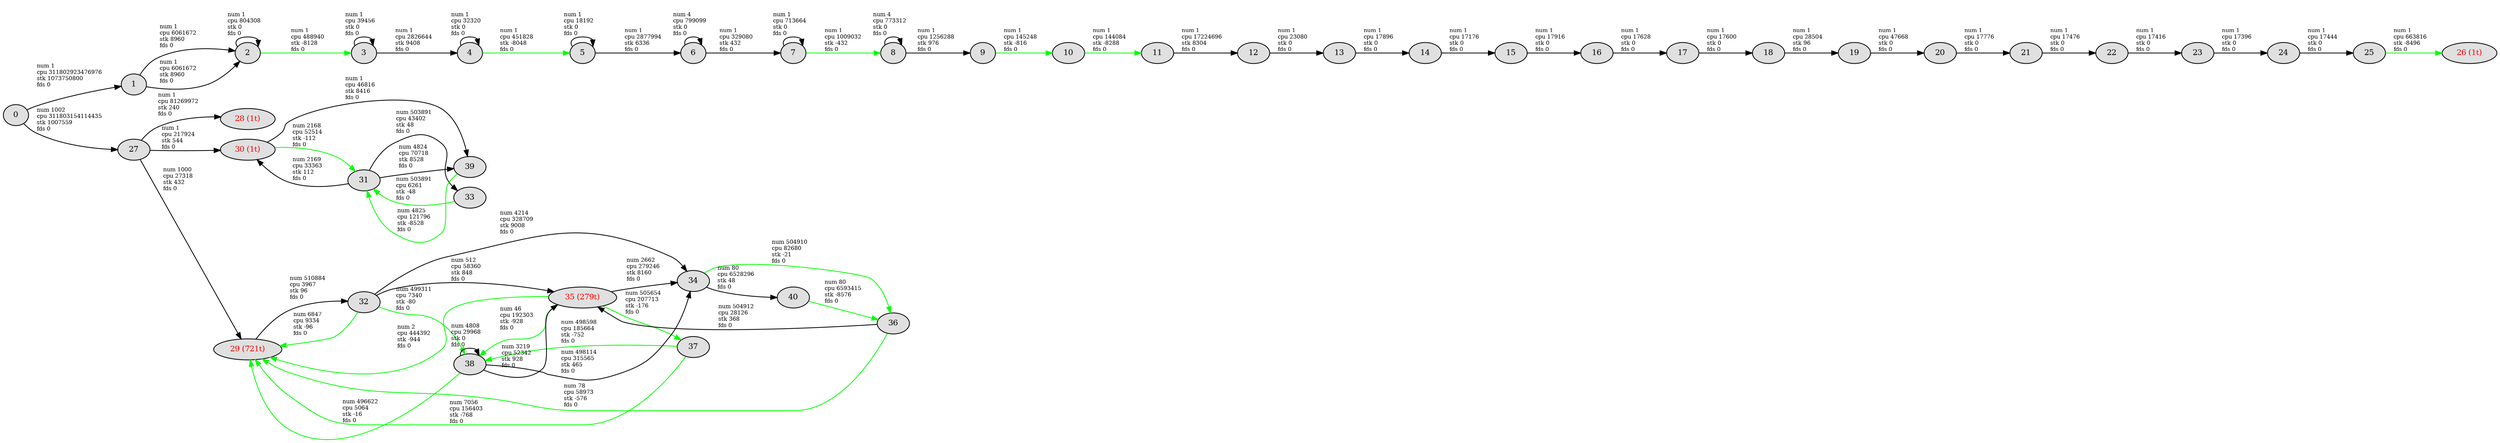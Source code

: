 digraph foo {
  ratio=compress
  margin="0,0"
  nodesep=0.1
  ranksep=0.001
  rankdir=LR
  ordering=out
  node [shape=ellipse style=filled fillcolor="#e0e0e0" color=black]
  node [label="\N" fontsize=10 height=.1 width=.1]
  edge [fontsize=7 arrowsize=.8]
  
  // NODES
    0
    1
    2
    3
    4
    5
    6
    7
    8
    9
   10
   11
   12
   13
   14
   15
   16
   17
   18
   19
   20
   21
   22
   23
   24
   25
   26     [label="\N (1t)" fontcolor="red"]
   27
   28     [label="\N (1t)" fontcolor="red"]
   29     [label="\N (721t)" fontcolor="red"]
   30     [label="\N (1t)" fontcolor="red"]
   31
   32
   33
   34
   35     [label="\N (279t)" fontcolor="red"]
   36
   37
   38
   39
   40
  
  // EDGES
    0 ->   1     [ label = " num 1     \l cpu 311802923476976     \l stk 1073750800     \l fds 0     \l"  ]
    0 ->  27     [ label = " num 1002     \l cpu 311803154114435     \l stk 1007559     \l fds 0     \l"  ]
    1 ->   2     [ label = " num 1     \l cpu 6061672     \l stk 8960     \l fds 0     \l"  ]
    1 ->   2     [ label = " num 1     \l cpu 6061672     \l stk 8960     \l fds 0     \l"  ]
    2 ->   2     [ label = " num 1     \l cpu 804308     \l stk 0     \l fds 0     \l"  ]
    2 ->   3     [ label = " num 1     \l cpu 488940     \l stk -8128     \l fds 0     \l"  color=green ]
    3 ->   3     [ label = " num 1     \l cpu 39456     \l stk 0     \l fds 0     \l"  ]
    3 ->   4     [ label = " num 1     \l cpu 2826644     \l stk 9408     \l fds 0     \l"  ]
    4 ->   5     [ label = " num 1     \l cpu 451828     \l stk -8048     \l fds 0     \l"  color=green ]
    4 ->   4     [ label = " num 1     \l cpu 32320     \l stk 0     \l fds 0     \l"  ]
    5 ->   5     [ label = " num 1     \l cpu 18192     \l stk 0     \l fds 0     \l"  ]
    5 ->   6     [ label = " num 1     \l cpu 2877994     \l stk 6336     \l fds 0     \l"  ]
    6 ->   6     [ label = " num 4     \l cpu 799099     \l stk 0     \l fds 0     \l"  ]
    6 ->   7     [ label = " num 1     \l cpu 329080     \l stk 432     \l fds 0     \l"  ]
    7 ->   7     [ label = " num 1     \l cpu 713664     \l stk 0     \l fds 0     \l"  ]
    7 ->   8     [ label = " num 1     \l cpu 1009032     \l stk -432     \l fds 0     \l"  color=green ]
    8 ->   9     [ label = " num 1     \l cpu 1256288     \l stk 976     \l fds 0     \l"  ]
    8 ->   8     [ label = " num 4     \l cpu 773312     \l stk 0     \l fds 0     \l"  ]
    9 ->  10     [ label = " num 1     \l cpu 145248     \l stk -816     \l fds 0     \l"  color=green ]
   10 ->  11     [ label = " num 1     \l cpu 144084     \l stk -8288     \l fds 0     \l"  color=green ]
   11 ->  12     [ label = " num 1     \l cpu 17224696     \l stk 8304     \l fds 0     \l"  ]
   12 ->  13     [ label = " num 1     \l cpu 23080     \l stk 0     \l fds 0     \l"  ]
   13 ->  14     [ label = " num 1     \l cpu 17896     \l stk 0     \l fds 0     \l"  ]
   14 ->  15     [ label = " num 1     \l cpu 17176     \l stk 0     \l fds 0     \l"  ]
   15 ->  16     [ label = " num 1     \l cpu 17916     \l stk 0     \l fds 0     \l"  ]
   16 ->  17     [ label = " num 1     \l cpu 17628     \l stk 0     \l fds 0     \l"  ]
   17 ->  18     [ label = " num 1     \l cpu 17600     \l stk 0     \l fds 0     \l"  ]
   18 ->  19     [ label = " num 1     \l cpu 28504     \l stk 96     \l fds 0     \l"  ]
   19 ->  20     [ label = " num 1     \l cpu 47668     \l stk 0     \l fds 0     \l"  ]
   20 ->  21     [ label = " num 1     \l cpu 17776     \l stk 0     \l fds 0     \l"  ]
   21 ->  22     [ label = " num 1     \l cpu 17476     \l stk 0     \l fds 0     \l"  ]
   22 ->  23     [ label = " num 1     \l cpu 17416     \l stk 0     \l fds 0     \l"  ]
   23 ->  24     [ label = " num 1     \l cpu 17396     \l stk 0     \l fds 0     \l"  ]
   24 ->  25     [ label = " num 1     \l cpu 17444     \l stk 0     \l fds 0     \l"  ]
   25 ->  26     [ label = " num 1     \l cpu 663816     \l stk -8496     \l fds 0     \l"  color=green ]
   27 ->  28     [ label = " num 1     \l cpu 81269972     \l stk 240     \l fds 0     \l"  ]
   27 ->  30     [ label = " num 1     \l cpu 217924     \l stk 544     \l fds 0     \l"  ]
   27 ->  29     [ label = " num 1000     \l cpu 27318     \l stk 432     \l fds 0     \l"  ]
   29 ->  32     [ label = " num 510884     \l cpu 3967     \l stk 96     \l fds 0     \l"  ]
   30 ->  39     [ label = " num 1     \l cpu 46816     \l stk 8416     \l fds 0     \l"  ]
   30 ->  31     [ label = " num 2168     \l cpu 52514     \l stk -112     \l fds 0     \l"  color=green ]
   31 ->  33     [ label = " num 503891     \l cpu 43402     \l stk 48     \l fds 0     \l"  ]
   31 ->  39     [ label = " num 4824     \l cpu 70718     \l stk 8528     \l fds 0     \l"  ]
   31 ->  30     [ label = " num 2169     \l cpu 33363     \l stk 112     \l fds 0     \l"  ]
   32 ->  34     [ label = " num 4214     \l cpu 328709     \l stk 9008     \l fds 0     \l"  ]
   32 ->  29     [ label = " num 6847     \l cpu 9334     \l stk -96     \l fds 0     \l"  color=green ]
   32 ->  35     [ label = " num 512     \l cpu 58360     \l stk 848     \l fds 0     \l"  ]
   32 ->  38     [ label = " num 499311     \l cpu 7340     \l stk -80     \l fds 0     \l"  color=green ]
   33 ->  31     [ label = " num 503891     \l cpu 6261     \l stk -48     \l fds 0     \l"  color=green ]
   34 ->  36     [ label = " num 504910     \l cpu 82680     \l stk -21     \l fds 0     \l"  color=green ]
   34 ->  40     [ label = " num 80     \l cpu 6528296     \l stk 48     \l fds 0     \l"  ]
   35 ->  34     [ label = " num 2662     \l cpu 279246     \l stk 8160     \l fds 0     \l"  ]
   35 ->  37     [ label = " num 505654     \l cpu 207713     \l stk -176     \l fds 0     \l"  color=green ]
   35 ->  29     [ label = " num 2     \l cpu 444392     \l stk -944     \l fds 0     \l"  color=green ]
   35 ->  38     [ label = " num 46     \l cpu 192303     \l stk -928     \l fds 0     \l"  color=green ]
   36 ->  29     [ label = " num 78     \l cpu 58973     \l stk -576     \l fds 0     \l"  color=green ]
   36 ->  35     [ label = " num 504912     \l cpu 28126     \l stk 368     \l fds 0     \l"  ]
   37 ->  29     [ label = " num 7056     \l cpu 156403     \l stk -768     \l fds 0     \l"  color=green ]
   37 ->  38     [ label = " num 498598     \l cpu 185664     \l stk -752     \l fds 0     \l"  color=green ]
   38 ->  34     [ label = " num 498114     \l cpu 315565     \l stk 465     \l fds 0     \l"  ]
   38 ->  29     [ label = " num 496622     \l cpu 5064     \l stk -16     \l fds 0     \l"  color=green ]
   38 ->  35     [ label = " num 3219     \l cpu 52342     \l stk 928     \l fds 0     \l"  ]
   38 ->  38     [ label = " num 4808     \l cpu 29968     \l stk 0     \l fds 0     \l"  ]
   39 ->  31     [ label = " num 4825     \l cpu 121796     \l stk -8528     \l fds 0     \l"  color=green ]
   40 ->  36     [ label = " num 80     \l cpu 6593415     \l stk -8576     \l fds 0     \l"  color=green ]
}

